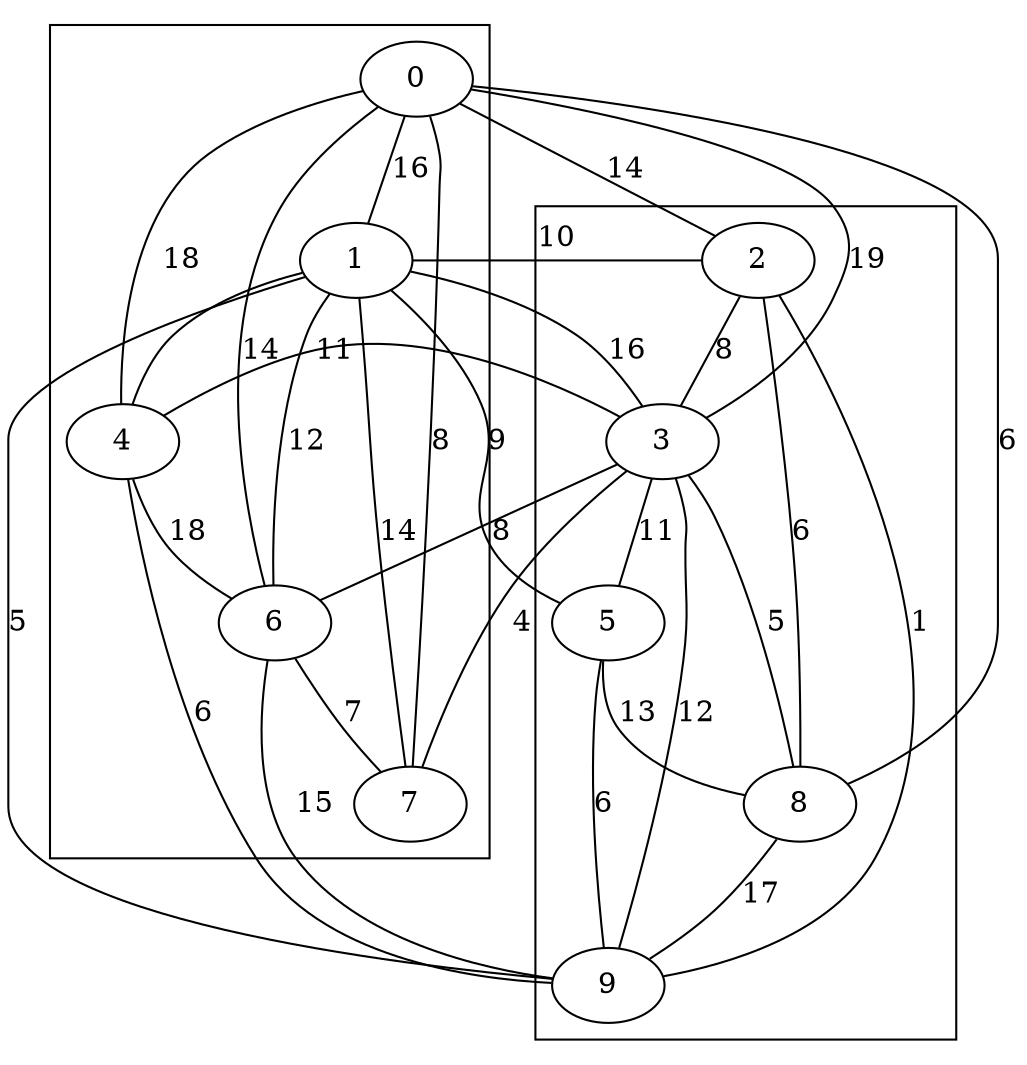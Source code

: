 strict graph  {
0;
1;
2;
3;
4;
5;
6;
7;
8;
9;
0 -- 1  [label=16];
0 -- 2  [label=14];
0 -- 3  [label=19];
0 -- 4  [label=18];
0 -- 6  [label=14];
0 -- 7  [label=8];
0 -- 8  [label=6];
1 -- 2  [label=10];
1 -- 3  [label=16];
1 -- 5  [label=9];
1 -- 6  [label=12];
1 -- 7  [label=14];
1 -- 9  [label=5];
2 -- 3  [label=8];
2 -- 8  [label=6];
2 -- 9  [label=1];
3 -- 4  [label=11];
3 -- 5  [label=11];
3 -- 6  [label=8];
3 -- 7  [label=4];
3 -- 8  [label=5];
3 -- 9  [label=12];
4 -- 6  [label=18];
4 -- 9  [label=6];
5 -- 8  [label=13];
5 -- 9  [label=6];
6 -- 7  [label=7];
6 -- 9  [label=15];
8 -- 9  [label=17];
subgraph cluster_A {
0 -- 1;
1 -- 4;
4 -- 6;
6 -- 7;
}

subgraph cluster_B {
2 -- 3;
3 -- 5;
5 -- 8;
8 -- 9;
}

}
